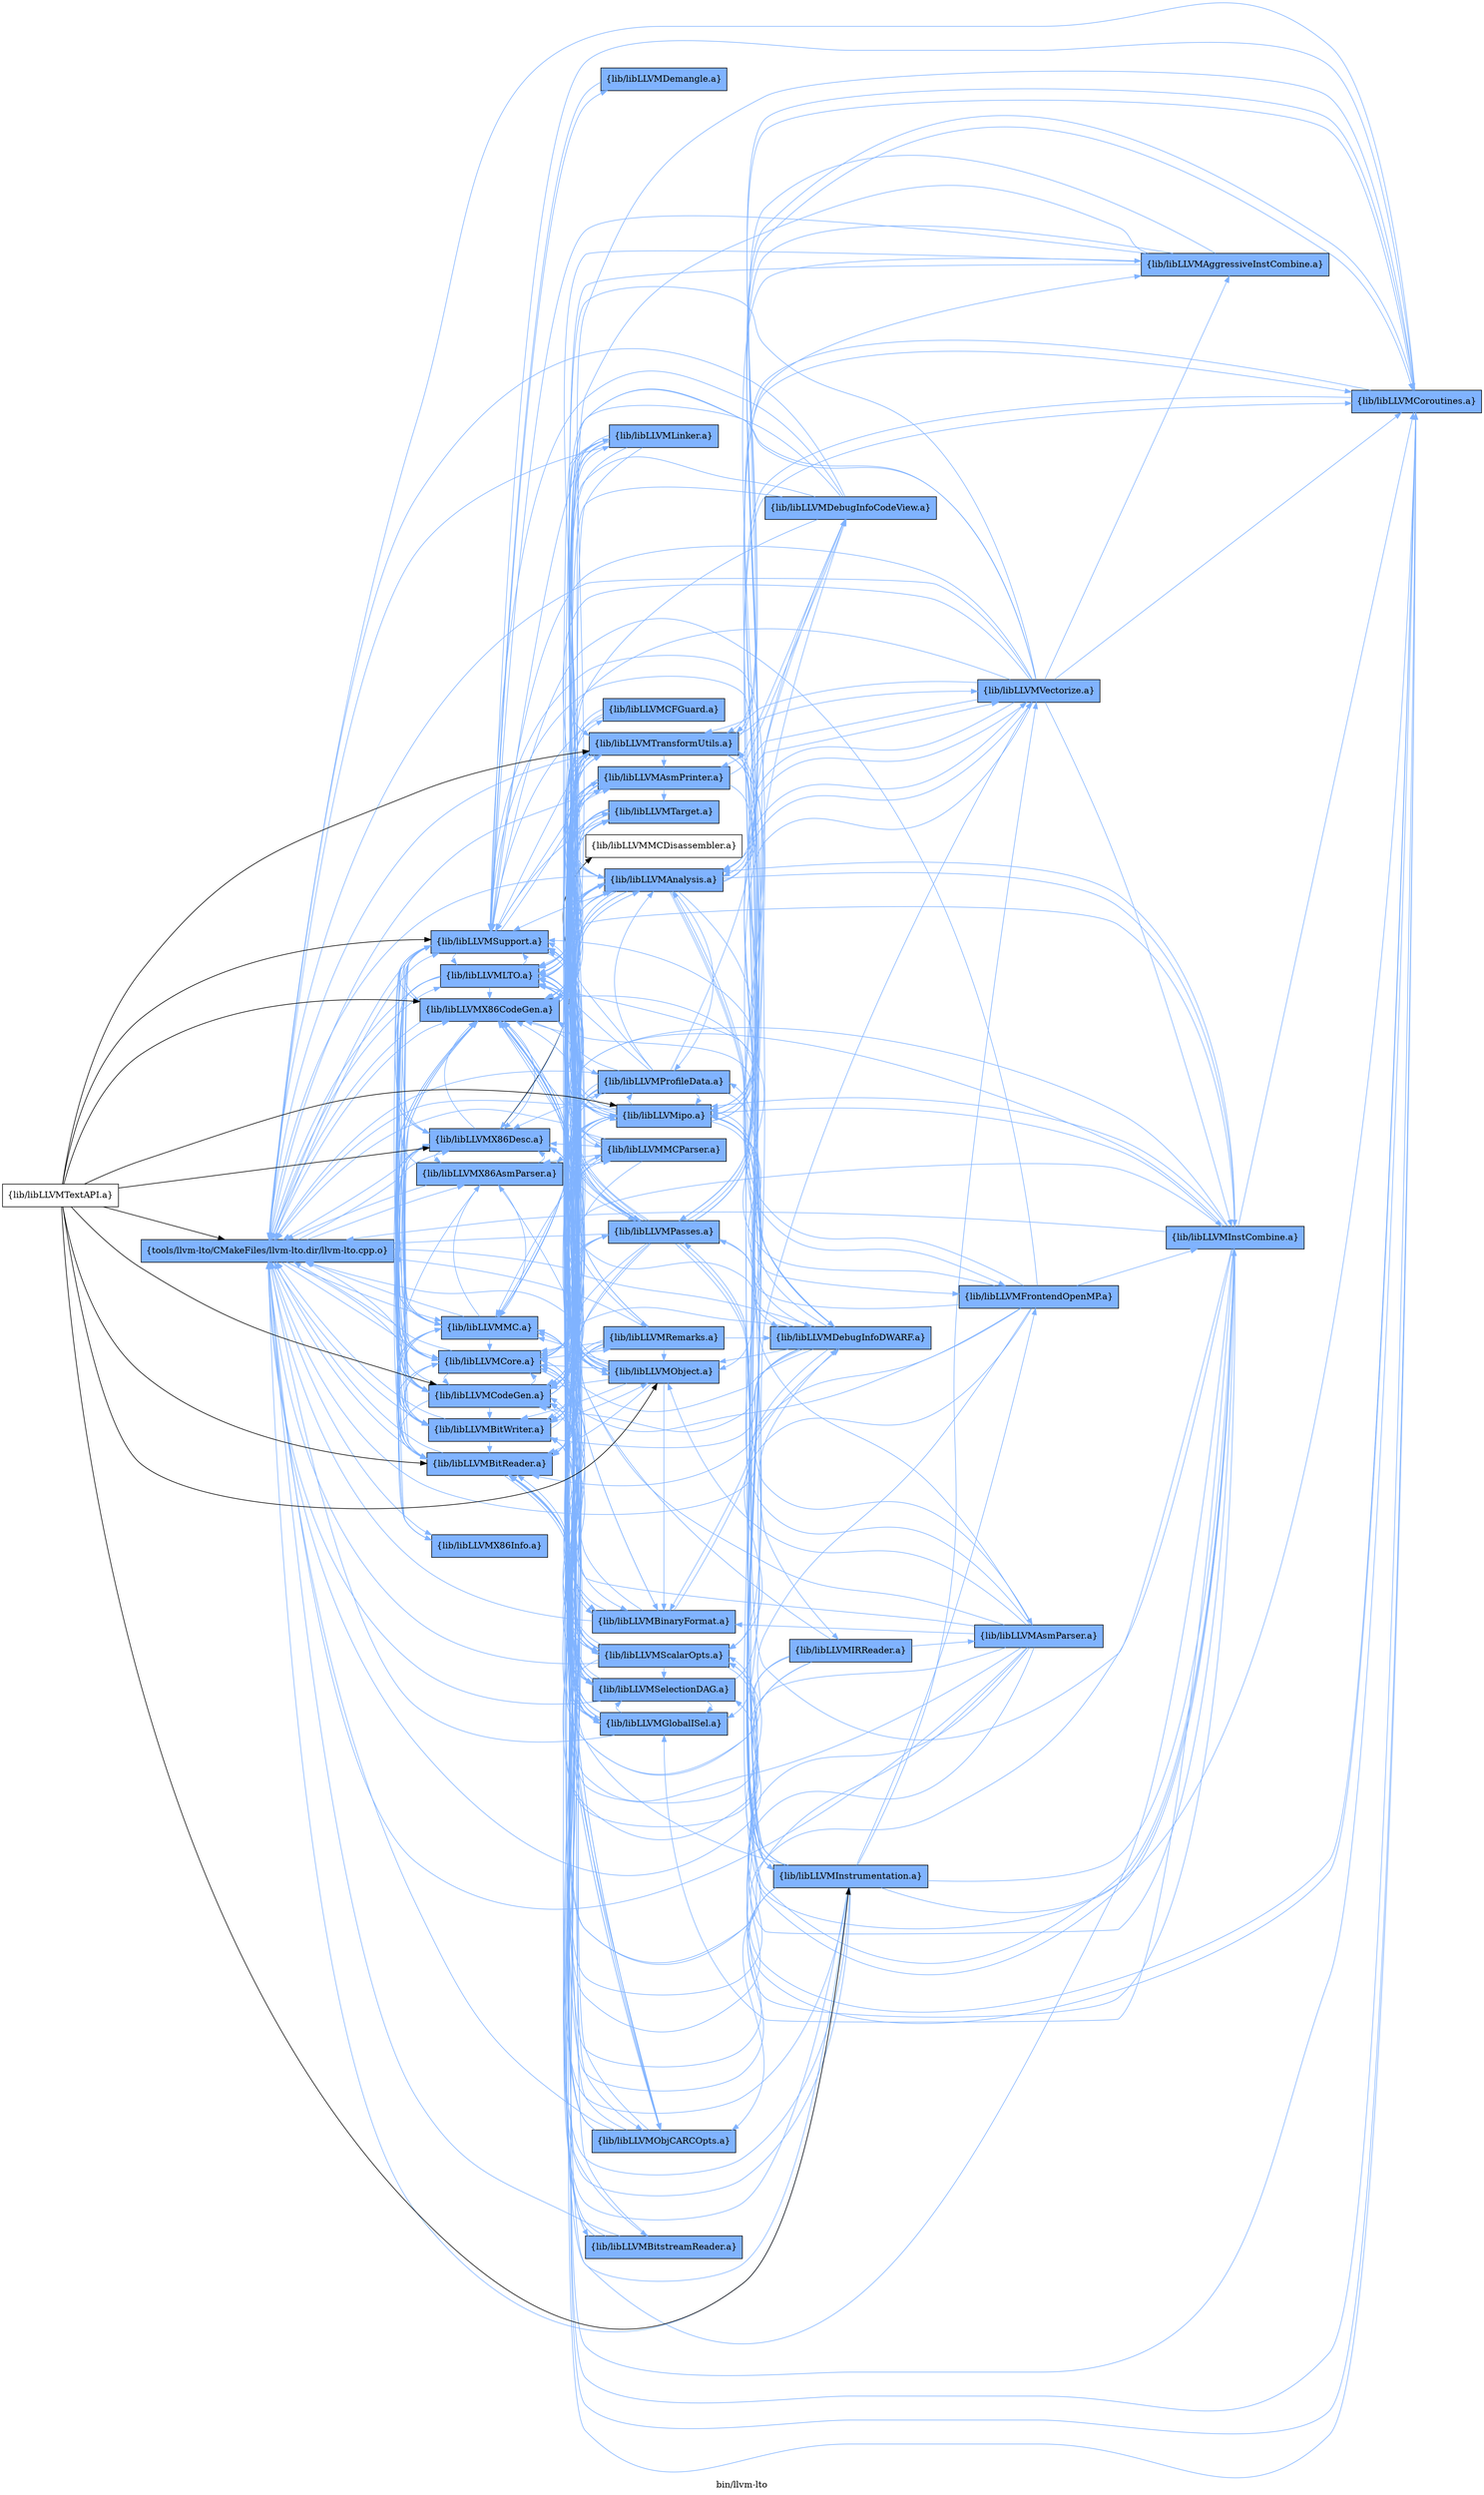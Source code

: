 digraph "bin/llvm-lto" {
	label="bin/llvm-lto";
	rankdir=LR;
	{ rank=same; Node0x562049df2b48;  }
	{ rank=same; Node0x562049e11f48; Node0x562049e12448; Node0x562049e114a8; Node0x562049e119a8; Node0x562049e10dc8; Node0x562049e112c8; Node0x562049e10468; Node0x562049e10968; Node0x562049e0fec8; Node0x562049e18ca8; Node0x562049e18348;  }
	{ rank=same; Node0x562049e172b8; Node0x562049dfcc38; Node0x562049e18848; Node0x562049dfe038; Node0x562049e179e8; Node0x562049dfdb38; Node0x562049dfe538; Node0x562049e0c408; Node0x562049e15eb8; Node0x562049e17a38; Node0x562049e0bbe8; Node0x562049e0d858; Node0x562049e191a8; Node0x562049df5c08; Node0x562049e0dd08; Node0x562049df6d88; Node0x562049e14b08; Node0x562049dff438; Node0x562049dffe38; Node0x562049e0cf98;  }

	Node0x562049df2b48 [shape=record,shape=box,group=1,style=filled,fillcolor="0.600000 0.5 1",label="{tools/llvm-lto/CMakeFiles/llvm-lto.dir/llvm-lto.cpp.o}"];
	Node0x562049df2b48 -> Node0x562049e11f48[color="0.600000 0.5 1"];
	Node0x562049df2b48 -> Node0x562049e12448[color="0.600000 0.5 1"];
	Node0x562049df2b48 -> Node0x562049e114a8[color="0.600000 0.5 1"];
	Node0x562049df2b48 -> Node0x562049e119a8[color="0.600000 0.5 1"];
	Node0x562049df2b48 -> Node0x562049e10dc8[color="0.600000 0.5 1"];
	Node0x562049df2b48 -> Node0x562049e112c8[color="0.600000 0.5 1"];
	Node0x562049df2b48 -> Node0x562049e10468[color="0.600000 0.5 1"];
	Node0x562049df2b48 -> Node0x562049e10968[color="0.600000 0.5 1"];
	Node0x562049df2b48 -> Node0x562049e0fec8[color="0.600000 0.5 1"];
	Node0x562049df2b48 -> Node0x562049e18ca8[color="0.600000 0.5 1"];
	Node0x562049df2b48 -> Node0x562049e18348[color="0.600000 0.5 1"];
	Node0x562049e11f48 [shape=record,shape=box,group=1,style=filled,fillcolor="0.600000 0.5 1",label="{lib/libLLVMX86AsmParser.a}"];
	Node0x562049e11f48 -> Node0x562049df2b48[color="0.600000 0.5 1"];
	Node0x562049e11f48 -> Node0x562049e114a8[color="0.600000 0.5 1"];
	Node0x562049e11f48 -> Node0x562049e119a8[color="0.600000 0.5 1"];
	Node0x562049e11f48 -> Node0x562049e18ca8[color="0.600000 0.5 1"];
	Node0x562049e11f48 -> Node0x562049e18348[color="0.600000 0.5 1"];
	Node0x562049e11f48 -> Node0x562049e172b8[color="0.600000 0.5 1"];
	Node0x562049e12448 [shape=record,shape=box,group=1,style=filled,fillcolor="0.600000 0.5 1",label="{lib/libLLVMX86CodeGen.a}"];
	Node0x562049e12448 -> Node0x562049e114a8[color="0.600000 0.5 1"];
	Node0x562049e12448 -> Node0x562049e119a8[color="0.600000 0.5 1"];
	Node0x562049e12448 -> Node0x562049e10468[color="0.600000 0.5 1"];
	Node0x562049e12448 -> Node0x562049e10968[color="0.600000 0.5 1"];
	Node0x562049e12448 -> Node0x562049e18ca8[color="0.600000 0.5 1"];
	Node0x562049e12448 -> Node0x562049e18348[color="0.600000 0.5 1"];
	Node0x562049e12448 -> Node0x562049dfcc38[color="0.600000 0.5 1"];
	Node0x562049e12448 -> Node0x562049df2b48[color="0.600000 0.5 1"];
	Node0x562049e12448 -> Node0x562049e18848[color="0.600000 0.5 1"];
	Node0x562049e12448 -> Node0x562049dfe038[color="0.600000 0.5 1"];
	Node0x562049e12448 -> Node0x562049e179e8[color="0.600000 0.5 1"];
	Node0x562049e12448 -> Node0x562049dfdb38[color="0.600000 0.5 1"];
	Node0x562049e12448 -> Node0x562049dfe538[color="0.600000 0.5 1"];
	Node0x562049e12448 -> Node0x562049e0c408[color="0.600000 0.5 1"];
	Node0x562049e12448 -> Node0x562049e15eb8[color="0.600000 0.5 1"];
	Node0x562049e114a8 [shape=record,shape=box,group=1,style=filled,fillcolor="0.600000 0.5 1",label="{lib/libLLVMX86Desc.a}"];
	Node0x562049e114a8 -> Node0x562049df2b48[color="0.600000 0.5 1"];
	Node0x562049e114a8 -> Node0x562049e18ca8[color="0.600000 0.5 1"];
	Node0x562049e114a8 -> Node0x562049e18348[color="0.600000 0.5 1"];
	Node0x562049e114a8 -> Node0x562049e12448[color="0.600000 0.5 1"];
	Node0x562049e114a8 -> Node0x562049e119a8[color="0.600000 0.5 1"];
	Node0x562049e114a8 -> Node0x562049e17a38;
	Node0x562049e114a8 -> Node0x562049e11f48[color="0.600000 0.5 1"];
	Node0x562049e114a8 -> Node0x562049e0bbe8[color="0.600000 0.5 1"];
	Node0x562049e119a8 [shape=record,shape=box,group=1,style=filled,fillcolor="0.600000 0.5 1",label="{lib/libLLVMX86Info.a}"];
	Node0x562049e119a8 -> Node0x562049e18348[color="0.600000 0.5 1"];
	Node0x562049e10dc8 [shape=record,shape=box,group=1,style=filled,fillcolor="0.600000 0.5 1",label="{lib/libLLVMBitReader.a}"];
	Node0x562049e10dc8 -> Node0x562049df2b48[color="0.600000 0.5 1"];
	Node0x562049e10dc8 -> Node0x562049e12448[color="0.600000 0.5 1"];
	Node0x562049e10dc8 -> Node0x562049e10968[color="0.600000 0.5 1"];
	Node0x562049e10dc8 -> Node0x562049e18348[color="0.600000 0.5 1"];
	Node0x562049e10dc8 -> Node0x562049e0d858[color="0.600000 0.5 1"];
	Node0x562049e112c8 [shape=record,shape=box,group=1,style=filled,fillcolor="0.600000 0.5 1",label="{lib/libLLVMBitWriter.a}"];
	Node0x562049e112c8 -> Node0x562049df2b48[color="0.600000 0.5 1"];
	Node0x562049e112c8 -> Node0x562049e12448[color="0.600000 0.5 1"];
	Node0x562049e112c8 -> Node0x562049e10dc8[color="0.600000 0.5 1"];
	Node0x562049e112c8 -> Node0x562049e10968[color="0.600000 0.5 1"];
	Node0x562049e112c8 -> Node0x562049e18ca8[color="0.600000 0.5 1"];
	Node0x562049e112c8 -> Node0x562049e191a8[color="0.600000 0.5 1"];
	Node0x562049e112c8 -> Node0x562049e18348[color="0.600000 0.5 1"];
	Node0x562049e112c8 -> Node0x562049e179e8[color="0.600000 0.5 1"];
	Node0x562049e10468 [shape=record,shape=box,group=1,style=filled,fillcolor="0.600000 0.5 1",label="{lib/libLLVMCodeGen.a}"];
	Node0x562049e10468 -> Node0x562049e12448[color="0.600000 0.5 1"];
	Node0x562049e10468 -> Node0x562049e10968[color="0.600000 0.5 1"];
	Node0x562049e10468 -> Node0x562049e18348[color="0.600000 0.5 1"];
	Node0x562049e10468 -> Node0x562049e179e8[color="0.600000 0.5 1"];
	Node0x562049e10468 -> Node0x562049df2b48[color="0.600000 0.5 1"];
	Node0x562049e10468 -> Node0x562049e18ca8[color="0.600000 0.5 1"];
	Node0x562049e10468 -> Node0x562049e15eb8[color="0.600000 0.5 1"];
	Node0x562049e10468 -> Node0x562049e114a8[color="0.600000 0.5 1"];
	Node0x562049e10468 -> Node0x562049e18848[color="0.600000 0.5 1"];
	Node0x562049e10468 -> Node0x562049e112c8[color="0.600000 0.5 1"];
	Node0x562049e10468 -> Node0x562049e0c408[color="0.600000 0.5 1"];
	Node0x562049e10468 -> Node0x562049df5c08[color="0.600000 0.5 1"];
	Node0x562049e10468 -> Node0x562049e10dc8[color="0.600000 0.5 1"];
	Node0x562049e10468 -> Node0x562049dfcc38[color="0.600000 0.5 1"];
	Node0x562049e10968 [shape=record,shape=box,group=1,style=filled,fillcolor="0.600000 0.5 1",label="{lib/libLLVMCore.a}"];
	Node0x562049e10968 -> Node0x562049df2b48[color="0.600000 0.5 1"];
	Node0x562049e10968 -> Node0x562049e12448[color="0.600000 0.5 1"];
	Node0x562049e10968 -> Node0x562049e112c8[color="0.600000 0.5 1"];
	Node0x562049e10968 -> Node0x562049e10468[color="0.600000 0.5 1"];
	Node0x562049e10968 -> Node0x562049e18348[color="0.600000 0.5 1"];
	Node0x562049e10968 -> Node0x562049e0bbe8[color="0.600000 0.5 1"];
	Node0x562049e10968 -> Node0x562049e114a8[color="0.600000 0.5 1"];
	Node0x562049e10968 -> Node0x562049e10dc8[color="0.600000 0.5 1"];
	Node0x562049e10968 -> Node0x562049e0dd08[color="0.600000 0.5 1"];
	Node0x562049e10968 -> Node0x562049dfdb38[color="0.600000 0.5 1"];
	Node0x562049e0fec8 [shape=record,shape=box,group=1,style=filled,fillcolor="0.600000 0.5 1",label="{lib/libLLVMLTO.a}"];
	Node0x562049e0fec8 -> Node0x562049df2b48[color="0.600000 0.5 1"];
	Node0x562049e0fec8 -> Node0x562049e12448[color="0.600000 0.5 1"];
	Node0x562049e0fec8 -> Node0x562049e114a8[color="0.600000 0.5 1"];
	Node0x562049e0fec8 -> Node0x562049e10dc8[color="0.600000 0.5 1"];
	Node0x562049e0fec8 -> Node0x562049e112c8[color="0.600000 0.5 1"];
	Node0x562049e0fec8 -> Node0x562049e191a8[color="0.600000 0.5 1"];
	Node0x562049e0fec8 -> Node0x562049e10468[color="0.600000 0.5 1"];
	Node0x562049e0fec8 -> Node0x562049e10968[color="0.600000 0.5 1"];
	Node0x562049e0fec8 -> Node0x562049e18348[color="0.600000 0.5 1"];
	Node0x562049e0fec8 -> Node0x562049df6d88[color="0.600000 0.5 1"];
	Node0x562049e0fec8 -> Node0x562049e14b08[color="0.600000 0.5 1"];
	Node0x562049e0fec8 -> Node0x562049e179e8[color="0.600000 0.5 1"];
	Node0x562049e0fec8 -> Node0x562049e18ca8[color="0.600000 0.5 1"];
	Node0x562049e0fec8 -> Node0x562049e18848[color="0.600000 0.5 1"];
	Node0x562049e0fec8 -> Node0x562049dff438[color="0.600000 0.5 1"];
	Node0x562049e0fec8 -> Node0x562049e15eb8[color="0.600000 0.5 1"];
	Node0x562049e0fec8 -> Node0x562049e0bbe8[color="0.600000 0.5 1"];
	Node0x562049e0fec8 -> Node0x562049dffe38[color="0.600000 0.5 1"];
	Node0x562049e18ca8 [shape=record,shape=box,group=1,style=filled,fillcolor="0.600000 0.5 1",label="{lib/libLLVMMC.a}"];
	Node0x562049e18ca8 -> Node0x562049e114a8[color="0.600000 0.5 1"];
	Node0x562049e18ca8 -> Node0x562049e18348[color="0.600000 0.5 1"];
	Node0x562049e18ca8 -> Node0x562049df2b48[color="0.600000 0.5 1"];
	Node0x562049e18ca8 -> Node0x562049e10dc8[color="0.600000 0.5 1"];
	Node0x562049e18ca8 -> Node0x562049e112c8[color="0.600000 0.5 1"];
	Node0x562049e18ca8 -> Node0x562049e10468[color="0.600000 0.5 1"];
	Node0x562049e18ca8 -> Node0x562049e10968[color="0.600000 0.5 1"];
	Node0x562049e18ca8 -> Node0x562049e11f48[color="0.600000 0.5 1"];
	Node0x562049e18ca8 -> Node0x562049e12448[color="0.600000 0.5 1"];
	Node0x562049e18ca8 -> Node0x562049e0bbe8[color="0.600000 0.5 1"];
	Node0x562049e18348 [shape=record,shape=box,group=1,style=filled,fillcolor="0.600000 0.5 1",label="{lib/libLLVMSupport.a}"];
	Node0x562049e18348 -> Node0x562049df2b48[color="0.600000 0.5 1"];
	Node0x562049e18348 -> Node0x562049e12448[color="0.600000 0.5 1"];
	Node0x562049e18348 -> Node0x562049e10dc8[color="0.600000 0.5 1"];
	Node0x562049e18348 -> Node0x562049e10468[color="0.600000 0.5 1"];
	Node0x562049e18348 -> Node0x562049e10968[color="0.600000 0.5 1"];
	Node0x562049e18348 -> Node0x562049e0fec8[color="0.600000 0.5 1"];
	Node0x562049e18348 -> Node0x562049e191a8[color="0.600000 0.5 1"];
	Node0x562049e18348 -> Node0x562049e112c8[color="0.600000 0.5 1"];
	Node0x562049e18348 -> Node0x562049e18ca8[color="0.600000 0.5 1"];
	Node0x562049e18348 -> Node0x562049e114a8[color="0.600000 0.5 1"];
	Node0x562049e18348 -> Node0x562049dfcc38[color="0.600000 0.5 1"];
	Node0x562049e18348 -> Node0x562049e0cf98[color="0.600000 0.5 1"];
	Node0x562049e172b8 [shape=record,shape=box,group=1,style=filled,fillcolor="0.600000 0.5 1",label="{lib/libLLVMMCParser.a}"];
	Node0x562049e172b8 -> Node0x562049df2b48[color="0.600000 0.5 1"];
	Node0x562049e172b8 -> Node0x562049e11f48[color="0.600000 0.5 1"];
	Node0x562049e172b8 -> Node0x562049e12448[color="0.600000 0.5 1"];
	Node0x562049e172b8 -> Node0x562049e10dc8[color="0.600000 0.5 1"];
	Node0x562049e172b8 -> Node0x562049e10468[color="0.600000 0.5 1"];
	Node0x562049e172b8 -> Node0x562049e191a8[color="0.600000 0.5 1"];
	Node0x562049e172b8 -> Node0x562049e0fec8[color="0.600000 0.5 1"];
	Node0x562049e172b8 -> Node0x562049e18ca8[color="0.600000 0.5 1"];
	Node0x562049e172b8 -> Node0x562049e18348[color="0.600000 0.5 1"];
	Node0x562049e172b8 -> Node0x562049e10968[color="0.600000 0.5 1"];
	Node0x562049e172b8 -> Node0x562049e114a8[color="0.600000 0.5 1"];
	Node0x562049dfcc38 [shape=record,shape=box,group=1,style=filled,fillcolor="0.600000 0.5 1",label="{lib/libLLVMAsmPrinter.a}"];
	Node0x562049dfcc38 -> Node0x562049df2b48[color="0.600000 0.5 1"];
	Node0x562049dfcc38 -> Node0x562049e12448[color="0.600000 0.5 1"];
	Node0x562049dfcc38 -> Node0x562049e114a8[color="0.600000 0.5 1"];
	Node0x562049dfcc38 -> Node0x562049e10dc8[color="0.600000 0.5 1"];
	Node0x562049dfcc38 -> Node0x562049e10468[color="0.600000 0.5 1"];
	Node0x562049dfcc38 -> Node0x562049e10968[color="0.600000 0.5 1"];
	Node0x562049dfcc38 -> Node0x562049e0fec8[color="0.600000 0.5 1"];
	Node0x562049dfcc38 -> Node0x562049e18ca8[color="0.600000 0.5 1"];
	Node0x562049dfcc38 -> Node0x562049e18348[color="0.600000 0.5 1"];
	Node0x562049dfcc38 -> Node0x562049e18848[color="0.600000 0.5 1"];
	Node0x562049dfcc38 -> Node0x562049e179e8[color="0.600000 0.5 1"];
	Node0x562049dfcc38 -> Node0x562049e0bbe8[color="0.600000 0.5 1"];
	Node0x562049dfcc38 -> Node0x562049e0dd08[color="0.600000 0.5 1"];
	Node0x562049dfcc38 -> Node0x562049e11f48[color="0.600000 0.5 1"];
	Node0x562049dfcc38 -> Node0x562049e191a8[color="0.600000 0.5 1"];
	Node0x562049dfcc38 -> Node0x562049e172b8[color="0.600000 0.5 1"];
	Node0x562049dfcc38 -> Node0x562049dfd188[color="0.600000 0.5 1"];
	Node0x562049dfcc38 -> Node0x562049e112c8[color="0.600000 0.5 1"];
	Node0x562049dfcc38 -> Node0x562049e190b8[color="0.600000 0.5 1"];
	Node0x562049e18848 [shape=record,shape=box,group=1,style=filled,fillcolor="0.600000 0.5 1",label="{lib/libLLVMTarget.a}"];
	Node0x562049e18848 -> Node0x562049e12448[color="0.600000 0.5 1"];
	Node0x562049e18848 -> Node0x562049e10468[color="0.600000 0.5 1"];
	Node0x562049e18848 -> Node0x562049e10968[color="0.600000 0.5 1"];
	Node0x562049e18848 -> Node0x562049e18ca8[color="0.600000 0.5 1"];
	Node0x562049e18848 -> Node0x562049e18348[color="0.600000 0.5 1"];
	Node0x562049e18848 -> Node0x562049e0fec8[color="0.600000 0.5 1"];
	Node0x562049e18848 -> Node0x562049e179e8[color="0.600000 0.5 1"];
	Node0x562049dfe038 [shape=record,shape=box,group=1,style=filled,fillcolor="0.600000 0.5 1",label="{lib/libLLVMSelectionDAG.a}"];
	Node0x562049dfe038 -> Node0x562049df2b48[color="0.600000 0.5 1"];
	Node0x562049dfe038 -> Node0x562049e12448[color="0.600000 0.5 1"];
	Node0x562049dfe038 -> Node0x562049e10468[color="0.600000 0.5 1"];
	Node0x562049dfe038 -> Node0x562049e10968[color="0.600000 0.5 1"];
	Node0x562049dfe038 -> Node0x562049e18348[color="0.600000 0.5 1"];
	Node0x562049dfe038 -> Node0x562049e179e8[color="0.600000 0.5 1"];
	Node0x562049dfe038 -> Node0x562049e18ca8[color="0.600000 0.5 1"];
	Node0x562049dfe038 -> Node0x562049e10dc8[color="0.600000 0.5 1"];
	Node0x562049dfe038 -> Node0x562049e112c8[color="0.600000 0.5 1"];
	Node0x562049dfe038 -> Node0x562049e18848[color="0.600000 0.5 1"];
	Node0x562049dfe038 -> Node0x562049dfd188[color="0.600000 0.5 1"];
	Node0x562049dfe038 -> Node0x562049dfdb38[color="0.600000 0.5 1"];
	Node0x562049dfe038 -> Node0x562049e15eb8[color="0.600000 0.5 1"];
	Node0x562049e179e8 [shape=record,shape=box,group=1,style=filled,fillcolor="0.600000 0.5 1",label="{lib/libLLVMAnalysis.a}"];
	Node0x562049e179e8 -> Node0x562049df2b48[color="0.600000 0.5 1"];
	Node0x562049e179e8 -> Node0x562049e12448[color="0.600000 0.5 1"];
	Node0x562049e179e8 -> Node0x562049e10968[color="0.600000 0.5 1"];
	Node0x562049e179e8 -> Node0x562049df5c08[color="0.600000 0.5 1"];
	Node0x562049e179e8 -> Node0x562049e18348[color="0.600000 0.5 1"];
	Node0x562049e179e8 -> Node0x562049dff438[color="0.600000 0.5 1"];
	Node0x562049e179e8 -> Node0x562049e10dc8[color="0.600000 0.5 1"];
	Node0x562049e179e8 -> Node0x562049e10468[color="0.600000 0.5 1"];
	Node0x562049e179e8 -> Node0x562049df6d88[color="0.600000 0.5 1"];
	Node0x562049e179e8 -> Node0x562049e112c8[color="0.600000 0.5 1"];
	Node0x562049e179e8 -> Node0x562049dfdb38[color="0.600000 0.5 1"];
	Node0x562049e179e8 -> Node0x562049e15a08[color="0.600000 0.5 1"];
	Node0x562049e179e8 -> Node0x562049e0fec8[color="0.600000 0.5 1"];
	Node0x562049e179e8 -> Node0x562049dfd188[color="0.600000 0.5 1"];
	Node0x562049e179e8 -> Node0x562049e00338[color="0.600000 0.5 1"];
	Node0x562049e179e8 -> Node0x562049dfe038[color="0.600000 0.5 1"];
	Node0x562049e179e8 -> Node0x562049e14658[color="0.600000 0.5 1"];
	Node0x562049e179e8 -> Node0x562049e168b8[color="0.600000 0.5 1"];
	Node0x562049e179e8 -> Node0x562049e0c408[color="0.600000 0.5 1"];
	Node0x562049e179e8 -> Node0x562049e15eb8[color="0.600000 0.5 1"];
	Node0x562049e179e8 -> Node0x562049e0bbe8[color="0.600000 0.5 1"];
	Node0x562049e179e8 -> Node0x562049e191a8[color="0.600000 0.5 1"];
	Node0x562049e179e8 -> Node0x562049df60b8[color="0.600000 0.5 1"];
	Node0x562049e179e8 -> Node0x562049dffe38[color="0.600000 0.5 1"];
	Node0x562049dfdb38 [shape=record,shape=box,group=1,style=filled,fillcolor="0.600000 0.5 1",label="{lib/libLLVMGlobalISel.a}"];
	Node0x562049dfdb38 -> Node0x562049e12448[color="0.600000 0.5 1"];
	Node0x562049dfdb38 -> Node0x562049e10468[color="0.600000 0.5 1"];
	Node0x562049dfdb38 -> Node0x562049e10968[color="0.600000 0.5 1"];
	Node0x562049dfdb38 -> Node0x562049e18348[color="0.600000 0.5 1"];
	Node0x562049dfdb38 -> Node0x562049df2b48[color="0.600000 0.5 1"];
	Node0x562049dfdb38 -> Node0x562049e18ca8[color="0.600000 0.5 1"];
	Node0x562049dfdb38 -> Node0x562049e18848[color="0.600000 0.5 1"];
	Node0x562049dfdb38 -> Node0x562049dfe038[color="0.600000 0.5 1"];
	Node0x562049dfdb38 -> Node0x562049e179e8[color="0.600000 0.5 1"];
	Node0x562049dfdb38 -> Node0x562049e15eb8[color="0.600000 0.5 1"];
	Node0x562049dfe538 [shape=record,shape=box,group=1,style=filled,fillcolor="0.600000 0.5 1",label="{lib/libLLVMCFGuard.a}"];
	Node0x562049dfe538 -> Node0x562049e12448[color="0.600000 0.5 1"];
	Node0x562049dfe538 -> Node0x562049e10968[color="0.600000 0.5 1"];
	Node0x562049dfe538 -> Node0x562049e18348[color="0.600000 0.5 1"];
	Node0x562049e0c408 [shape=record,shape=box,group=1,style=filled,fillcolor="0.600000 0.5 1",label="{lib/libLLVMProfileData.a}"];
	Node0x562049e0c408 -> Node0x562049df2b48[color="0.600000 0.5 1"];
	Node0x562049e0c408 -> Node0x562049e10dc8[color="0.600000 0.5 1"];
	Node0x562049e0c408 -> Node0x562049e10468[color="0.600000 0.5 1"];
	Node0x562049e0c408 -> Node0x562049e10968[color="0.600000 0.5 1"];
	Node0x562049e0c408 -> Node0x562049e18348[color="0.600000 0.5 1"];
	Node0x562049e0c408 -> Node0x562049df6d88[color="0.600000 0.5 1"];
	Node0x562049e0c408 -> Node0x562049e15a08[color="0.600000 0.5 1"];
	Node0x562049e0c408 -> Node0x562049e114a8[color="0.600000 0.5 1"];
	Node0x562049e0c408 -> Node0x562049e112c8[color="0.600000 0.5 1"];
	Node0x562049e0c408 -> Node0x562049e179e8[color="0.600000 0.5 1"];
	Node0x562049e0c408 -> Node0x562049e12448[color="0.600000 0.5 1"];
	Node0x562049e0c408 -> Node0x562049e0fec8[color="0.600000 0.5 1"];
	Node0x562049e0c408 -> Node0x562049e18ca8[color="0.600000 0.5 1"];
	Node0x562049e0c408 -> Node0x562049e190b8[color="0.600000 0.5 1"];
	Node0x562049e15eb8 [shape=record,shape=box,group=1,style=filled,fillcolor="0.600000 0.5 1",label="{lib/libLLVMTransformUtils.a}"];
	Node0x562049e15eb8 -> Node0x562049df2b48[color="0.600000 0.5 1"];
	Node0x562049e15eb8 -> Node0x562049e12448[color="0.600000 0.5 1"];
	Node0x562049e15eb8 -> Node0x562049e10968[color="0.600000 0.5 1"];
	Node0x562049e15eb8 -> Node0x562049e18348[color="0.600000 0.5 1"];
	Node0x562049e15eb8 -> Node0x562049e191a8[color="0.600000 0.5 1"];
	Node0x562049e15eb8 -> Node0x562049e112c8[color="0.600000 0.5 1"];
	Node0x562049e15eb8 -> Node0x562049e10468[color="0.600000 0.5 1"];
	Node0x562049e15eb8 -> Node0x562049dfd188[color="0.600000 0.5 1"];
	Node0x562049e15eb8 -> Node0x562049dfe038[color="0.600000 0.5 1"];
	Node0x562049e15eb8 -> Node0x562049df6d88[color="0.600000 0.5 1"];
	Node0x562049e15eb8 -> Node0x562049e179e8[color="0.600000 0.5 1"];
	Node0x562049e15eb8 -> Node0x562049dfdb38[color="0.600000 0.5 1"];
	Node0x562049e15eb8 -> Node0x562049df5c08[color="0.600000 0.5 1"];
	Node0x562049e15eb8 -> Node0x562049dff438[color="0.600000 0.5 1"];
	Node0x562049e15eb8 -> Node0x562049e0fec8[color="0.600000 0.5 1"];
	Node0x562049e15eb8 -> Node0x562049e10dc8[color="0.600000 0.5 1"];
	Node0x562049e15eb8 -> Node0x562049e00338[color="0.600000 0.5 1"];
	Node0x562049e15eb8 -> Node0x562049dfcc38[color="0.600000 0.5 1"];
	Node0x562049e15eb8 -> Node0x562049dffe38[color="0.600000 0.5 1"];
	Node0x562049e15eb8 -> Node0x562049e14658[color="0.600000 0.5 1"];
	Node0x562049e15eb8 -> Node0x562049e168b8[color="0.600000 0.5 1"];
	Node0x562049e15eb8 -> Node0x562049e15a08[color="0.600000 0.5 1"];
	Node0x562049e15eb8 -> Node0x562049e164a8[color="0.600000 0.5 1"];
	Node0x562049e17a38 [shape=record,shape=box,group=0,label="{lib/libLLVMMCDisassembler.a}"];
	Node0x562049e0bbe8 [shape=record,shape=box,group=1,style=filled,fillcolor="0.600000 0.5 1",label="{lib/libLLVMBinaryFormat.a}"];
	Node0x562049e0bbe8 -> Node0x562049e10968[color="0.600000 0.5 1"];
	Node0x562049e0bbe8 -> Node0x562049e18348[color="0.600000 0.5 1"];
	Node0x562049e0bbe8 -> Node0x562049dfd188[color="0.600000 0.5 1"];
	Node0x562049e0bbe8 -> Node0x562049df2b48[color="0.600000 0.5 1"];
	Node0x562049e0d858 [shape=record,shape=box,group=1,style=filled,fillcolor="0.600000 0.5 1",label="{lib/libLLVMBitstreamReader.a}"];
	Node0x562049e0d858 -> Node0x562049df2b48[color="0.600000 0.5 1"];
	Node0x562049e0d858 -> Node0x562049e10dc8[color="0.600000 0.5 1"];
	Node0x562049e0d858 -> Node0x562049e112c8[color="0.600000 0.5 1"];
	Node0x562049e0d858 -> Node0x562049e18348[color="0.600000 0.5 1"];
	Node0x562049e191a8 [shape=record,shape=box,group=1,style=filled,fillcolor="0.600000 0.5 1",label="{lib/libLLVMObject.a}"];
	Node0x562049e191a8 -> Node0x562049df2b48[color="0.600000 0.5 1"];
	Node0x562049e191a8 -> Node0x562049e18348[color="0.600000 0.5 1"];
	Node0x562049e191a8 -> Node0x562049e10dc8[color="0.600000 0.5 1"];
	Node0x562049e191a8 -> Node0x562049e10968[color="0.600000 0.5 1"];
	Node0x562049e191a8 -> Node0x562049e0fec8[color="0.600000 0.5 1"];
	Node0x562049e191a8 -> Node0x562049e0bbe8[color="0.600000 0.5 1"];
	Node0x562049e191a8 -> Node0x562049e12448[color="0.600000 0.5 1"];
	Node0x562049e191a8 -> Node0x562049e112c8[color="0.600000 0.5 1"];
	Node0x562049e191a8 -> Node0x562049e18ca8[color="0.600000 0.5 1"];
	Node0x562049e191a8 -> Node0x562049e114a8[color="0.600000 0.5 1"];
	Node0x562049e191a8 -> Node0x562049e11f48[color="0.600000 0.5 1"];
	Node0x562049e191a8 -> Node0x562049e10468[color="0.600000 0.5 1"];
	Node0x562049e191a8 -> Node0x562049e172b8[color="0.600000 0.5 1"];
	Node0x562049df5c08 [shape=record,shape=box,group=1,style=filled,fillcolor="0.600000 0.5 1",label="{lib/libLLVMScalarOpts.a}"];
	Node0x562049df5c08 -> Node0x562049df2b48[color="0.600000 0.5 1"];
	Node0x562049df5c08 -> Node0x562049e12448[color="0.600000 0.5 1"];
	Node0x562049df5c08 -> Node0x562049e10468[color="0.600000 0.5 1"];
	Node0x562049df5c08 -> Node0x562049e10968[color="0.600000 0.5 1"];
	Node0x562049df5c08 -> Node0x562049e18348[color="0.600000 0.5 1"];
	Node0x562049df5c08 -> Node0x562049df6d88[color="0.600000 0.5 1"];
	Node0x562049df5c08 -> Node0x562049e179e8[color="0.600000 0.5 1"];
	Node0x562049df5c08 -> Node0x562049dff438[color="0.600000 0.5 1"];
	Node0x562049df5c08 -> Node0x562049e15eb8[color="0.600000 0.5 1"];
	Node0x562049df5c08 -> Node0x562049e112c8[color="0.600000 0.5 1"];
	Node0x562049df5c08 -> Node0x562049e00338[color="0.600000 0.5 1"];
	Node0x562049df5c08 -> Node0x562049dfe038[color="0.600000 0.5 1"];
	Node0x562049df5c08 -> Node0x562049e10dc8[color="0.600000 0.5 1"];
	Node0x562049df5c08 -> Node0x562049dffe38[color="0.600000 0.5 1"];
	Node0x562049e0dd08 [shape=record,shape=box,group=1,style=filled,fillcolor="0.600000 0.5 1",label="{lib/libLLVMRemarks.a}"];
	Node0x562049e0dd08 -> Node0x562049e0fec8[color="0.600000 0.5 1"];
	Node0x562049e0dd08 -> Node0x562049e18348[color="0.600000 0.5 1"];
	Node0x562049e0dd08 -> Node0x562049e10dc8[color="0.600000 0.5 1"];
	Node0x562049e0dd08 -> Node0x562049e112c8[color="0.600000 0.5 1"];
	Node0x562049e0dd08 -> Node0x562049e10468[color="0.600000 0.5 1"];
	Node0x562049e0dd08 -> Node0x562049e10968[color="0.600000 0.5 1"];
	Node0x562049e0dd08 -> Node0x562049df2b48[color="0.600000 0.5 1"];
	Node0x562049e0dd08 -> Node0x562049e191a8[color="0.600000 0.5 1"];
	Node0x562049e0dd08 -> Node0x562049dfd188[color="0.600000 0.5 1"];
	Node0x562049e0dd08 -> Node0x562049e0d858[color="0.600000 0.5 1"];
	Node0x562049df6d88 [shape=record,shape=box,group=1,style=filled,fillcolor="0.600000 0.5 1",label="{lib/libLLVMipo.a}"];
	Node0x562049df6d88 -> Node0x562049e12448[color="0.600000 0.5 1"];
	Node0x562049df6d88 -> Node0x562049e10468[color="0.600000 0.5 1"];
	Node0x562049df6d88 -> Node0x562049e10968[color="0.600000 0.5 1"];
	Node0x562049df6d88 -> Node0x562049e18348[color="0.600000 0.5 1"];
	Node0x562049df6d88 -> Node0x562049e15eb8[color="0.600000 0.5 1"];
	Node0x562049df6d88 -> Node0x562049e179e8[color="0.600000 0.5 1"];
	Node0x562049df6d88 -> Node0x562049e112c8[color="0.600000 0.5 1"];
	Node0x562049df6d88 -> Node0x562049dfd188[color="0.600000 0.5 1"];
	Node0x562049df6d88 -> Node0x562049df2b48[color="0.600000 0.5 1"];
	Node0x562049df6d88 -> Node0x562049e10dc8[color="0.600000 0.5 1"];
	Node0x562049df6d88 -> Node0x562049dfe038[color="0.600000 0.5 1"];
	Node0x562049df6d88 -> Node0x562049dff438[color="0.600000 0.5 1"];
	Node0x562049df6d88 -> Node0x562049e00338[color="0.600000 0.5 1"];
	Node0x562049df6d88 -> Node0x562049dfcc38[color="0.600000 0.5 1"];
	Node0x562049df6d88 -> Node0x562049e0fec8[color="0.600000 0.5 1"];
	Node0x562049df6d88 -> Node0x562049e0f9c8[color="0.600000 0.5 1"];
	Node0x562049df6d88 -> Node0x562049e14b08[color="0.600000 0.5 1"];
	Node0x562049df6d88 -> Node0x562049e164a8[color="0.600000 0.5 1"];
	Node0x562049df6d88 -> Node0x562049dfdb38[color="0.600000 0.5 1"];
	Node0x562049df6d88 -> Node0x562049df5c08[color="0.600000 0.5 1"];
	Node0x562049df6d88 -> Node0x562049e154b8[color="0.600000 0.5 1"];
	Node0x562049df6d88 -> Node0x562049e14658[color="0.600000 0.5 1"];
	Node0x562049df6d88 -> Node0x562049e168b8[color="0.600000 0.5 1"];
	Node0x562049df6d88 -> Node0x562049e15a08[color="0.600000 0.5 1"];
	Node0x562049df6d88 -> Node0x562049e191a8[color="0.600000 0.5 1"];
	Node0x562049df6d88 -> Node0x562049e0c408[color="0.600000 0.5 1"];
	Node0x562049e14b08 [shape=record,shape=box,group=1,style=filled,fillcolor="0.600000 0.5 1",label="{lib/libLLVMLinker.a}"];
	Node0x562049e14b08 -> Node0x562049df2b48[color="0.600000 0.5 1"];
	Node0x562049e14b08 -> Node0x562049e12448[color="0.600000 0.5 1"];
	Node0x562049e14b08 -> Node0x562049e191a8[color="0.600000 0.5 1"];
	Node0x562049e14b08 -> Node0x562049e10468[color="0.600000 0.5 1"];
	Node0x562049e14b08 -> Node0x562049e10968[color="0.600000 0.5 1"];
	Node0x562049e14b08 -> Node0x562049e0fec8[color="0.600000 0.5 1"];
	Node0x562049e14b08 -> Node0x562049e18348[color="0.600000 0.5 1"];
	Node0x562049e14b08 -> Node0x562049df6d88[color="0.600000 0.5 1"];
	Node0x562049e14b08 -> Node0x562049e15eb8[color="0.600000 0.5 1"];
	Node0x562049dff438 [shape=record,shape=box,group=1,style=filled,fillcolor="0.600000 0.5 1",label="{lib/libLLVMPasses.a}"];
	Node0x562049dff438 -> Node0x562049df2b48[color="0.600000 0.5 1"];
	Node0x562049dff438 -> Node0x562049e12448[color="0.600000 0.5 1"];
	Node0x562049dff438 -> Node0x562049e10468[color="0.600000 0.5 1"];
	Node0x562049dff438 -> Node0x562049e10968[color="0.600000 0.5 1"];
	Node0x562049dff438 -> Node0x562049e0fec8[color="0.600000 0.5 1"];
	Node0x562049dff438 -> Node0x562049df5c08[color="0.600000 0.5 1"];
	Node0x562049dff438 -> Node0x562049e18348[color="0.600000 0.5 1"];
	Node0x562049dff438 -> Node0x562049e18848[color="0.600000 0.5 1"];
	Node0x562049dff438 -> Node0x562049dfd188[color="0.600000 0.5 1"];
	Node0x562049dff438 -> Node0x562049dffe38[color="0.600000 0.5 1"];
	Node0x562049dff438 -> Node0x562049e00338[color="0.600000 0.5 1"];
	Node0x562049dff438 -> Node0x562049df6d88[color="0.600000 0.5 1"];
	Node0x562049dff438 -> Node0x562049e154b8[color="0.600000 0.5 1"];
	Node0x562049dff438 -> Node0x562049e14658[color="0.600000 0.5 1"];
	Node0x562049dff438 -> Node0x562049e168b8[color="0.600000 0.5 1"];
	Node0x562049dff438 -> Node0x562049e15a08[color="0.600000 0.5 1"];
	Node0x562049dff438 -> Node0x562049e15eb8[color="0.600000 0.5 1"];
	Node0x562049dff438 -> Node0x562049e179e8[color="0.600000 0.5 1"];
	Node0x562049dff438 -> Node0x562049e10dc8[color="0.600000 0.5 1"];
	Node0x562049dffe38 [shape=record,shape=box,group=1,style=filled,fillcolor="0.600000 0.5 1",label="{lib/libLLVMObjCARCOpts.a}"];
	Node0x562049dffe38 -> Node0x562049df2b48[color="0.600000 0.5 1"];
	Node0x562049dffe38 -> Node0x562049e12448[color="0.600000 0.5 1"];
	Node0x562049dffe38 -> Node0x562049e10468[color="0.600000 0.5 1"];
	Node0x562049dffe38 -> Node0x562049e10968[color="0.600000 0.5 1"];
	Node0x562049dffe38 -> Node0x562049e18348[color="0.600000 0.5 1"];
	Node0x562049dffe38 -> Node0x562049e15eb8[color="0.600000 0.5 1"];
	Node0x562049dffe38 -> Node0x562049e179e8[color="0.600000 0.5 1"];
	Node0x562049dffe38 -> Node0x562049e10dc8[color="0.600000 0.5 1"];
	Node0x562049dfd188 [shape=record,shape=box,group=1,style=filled,fillcolor="0.600000 0.5 1",label="{lib/libLLVMDebugInfoDWARF.a}"];
	Node0x562049dfd188 -> Node0x562049e114a8[color="0.600000 0.5 1"];
	Node0x562049dfd188 -> Node0x562049e10468[color="0.600000 0.5 1"];
	Node0x562049dfd188 -> Node0x562049e18ca8[color="0.600000 0.5 1"];
	Node0x562049dfd188 -> Node0x562049e18348[color="0.600000 0.5 1"];
	Node0x562049dfd188 -> Node0x562049e0bbe8[color="0.600000 0.5 1"];
	Node0x562049dfd188 -> Node0x562049df2b48[color="0.600000 0.5 1"];
	Node0x562049dfd188 -> Node0x562049e10dc8[color="0.600000 0.5 1"];
	Node0x562049dfd188 -> Node0x562049e0fec8[color="0.600000 0.5 1"];
	Node0x562049dfd188 -> Node0x562049e112c8[color="0.600000 0.5 1"];
	Node0x562049dfd188 -> Node0x562049e191a8[color="0.600000 0.5 1"];
	Node0x562049dfd188 -> Node0x562049e10968[color="0.600000 0.5 1"];
	Node0x562049dfd188 -> Node0x562049e12448[color="0.600000 0.5 1"];
	Node0x562049e190b8 [shape=record,shape=box,group=1,style=filled,fillcolor="0.600000 0.5 1",label="{lib/libLLVMDebugInfoCodeView.a}"];
	Node0x562049e190b8 -> Node0x562049df2b48[color="0.600000 0.5 1"];
	Node0x562049e190b8 -> Node0x562049e10dc8[color="0.600000 0.5 1"];
	Node0x562049e190b8 -> Node0x562049e18348[color="0.600000 0.5 1"];
	Node0x562049e190b8 -> Node0x562049e191a8[color="0.600000 0.5 1"];
	Node0x562049e190b8 -> Node0x562049dfcc38[color="0.600000 0.5 1"];
	Node0x562049e190b8 -> Node0x562049df6d88[color="0.600000 0.5 1"];
	Node0x562049e190b8 -> Node0x562049e12448[color="0.600000 0.5 1"];
	Node0x562049e190b8 -> Node0x562049e0fec8[color="0.600000 0.5 1"];
	Node0x562049e190b8 -> Node0x562049e10968[color="0.600000 0.5 1"];
	Node0x562049e00338 [shape=record,shape=box,group=1,style=filled,fillcolor="0.600000 0.5 1",label="{lib/libLLVMCoroutines.a}"];
	Node0x562049e00338 -> Node0x562049e12448[color="0.600000 0.5 1"];
	Node0x562049e00338 -> Node0x562049e10968[color="0.600000 0.5 1"];
	Node0x562049e00338 -> Node0x562049e18348[color="0.600000 0.5 1"];
	Node0x562049e00338 -> Node0x562049df5c08[color="0.600000 0.5 1"];
	Node0x562049e00338 -> Node0x562049e10468[color="0.600000 0.5 1"];
	Node0x562049e00338 -> Node0x562049df6d88[color="0.600000 0.5 1"];
	Node0x562049e00338 -> Node0x562049e15eb8[color="0.600000 0.5 1"];
	Node0x562049e00338 -> Node0x562049e179e8[color="0.600000 0.5 1"];
	Node0x562049e00338 -> Node0x562049df2b48[color="0.600000 0.5 1"];
	Node0x562049e00338 -> Node0x562049e10dc8[color="0.600000 0.5 1"];
	Node0x562049e00338 -> Node0x562049e112c8[color="0.600000 0.5 1"];
	Node0x562049e00338 -> Node0x562049dff438[color="0.600000 0.5 1"];
	Node0x562049e154b8 [shape=record,shape=box,group=1,style=filled,fillcolor="0.600000 0.5 1",label="{lib/libLLVMAggressiveInstCombine.a}"];
	Node0x562049e154b8 -> Node0x562049e12448[color="0.600000 0.5 1"];
	Node0x562049e154b8 -> Node0x562049e10468[color="0.600000 0.5 1"];
	Node0x562049e154b8 -> Node0x562049e10968[color="0.600000 0.5 1"];
	Node0x562049e154b8 -> Node0x562049e18348[color="0.600000 0.5 1"];
	Node0x562049e154b8 -> Node0x562049e15eb8[color="0.600000 0.5 1"];
	Node0x562049e154b8 -> Node0x562049e179e8[color="0.600000 0.5 1"];
	Node0x562049e14658 [shape=record,shape=box,group=1,style=filled,fillcolor="0.600000 0.5 1",label="{lib/libLLVMInstCombine.a}"];
	Node0x562049e14658 -> Node0x562049df2b48[color="0.600000 0.5 1"];
	Node0x562049e14658 -> Node0x562049e12448[color="0.600000 0.5 1"];
	Node0x562049e14658 -> Node0x562049e10dc8[color="0.600000 0.5 1"];
	Node0x562049e14658 -> Node0x562049e112c8[color="0.600000 0.5 1"];
	Node0x562049e14658 -> Node0x562049e10468[color="0.600000 0.5 1"];
	Node0x562049e14658 -> Node0x562049e10968[color="0.600000 0.5 1"];
	Node0x562049e14658 -> Node0x562049e18348[color="0.600000 0.5 1"];
	Node0x562049e14658 -> Node0x562049dfe038[color="0.600000 0.5 1"];
	Node0x562049e14658 -> Node0x562049e00338[color="0.600000 0.5 1"];
	Node0x562049e14658 -> Node0x562049df5c08[color="0.600000 0.5 1"];
	Node0x562049e14658 -> Node0x562049e15eb8[color="0.600000 0.5 1"];
	Node0x562049e14658 -> Node0x562049e179e8[color="0.600000 0.5 1"];
	Node0x562049e14658 -> Node0x562049dfdb38[color="0.600000 0.5 1"];
	Node0x562049e14658 -> Node0x562049df6d88[color="0.600000 0.5 1"];
	Node0x562049e14658 -> Node0x562049e18ca8[color="0.600000 0.5 1"];
	Node0x562049e168b8 [shape=record,shape=box,group=1,style=filled,fillcolor="0.600000 0.5 1",label="{lib/libLLVMVectorize.a}"];
	Node0x562049e168b8 -> Node0x562049e12448[color="0.600000 0.5 1"];
	Node0x562049e168b8 -> Node0x562049e10468[color="0.600000 0.5 1"];
	Node0x562049e168b8 -> Node0x562049e10968[color="0.600000 0.5 1"];
	Node0x562049e168b8 -> Node0x562049e18348[color="0.600000 0.5 1"];
	Node0x562049e168b8 -> Node0x562049dfdb38[color="0.600000 0.5 1"];
	Node0x562049e168b8 -> Node0x562049dff438[color="0.600000 0.5 1"];
	Node0x562049e168b8 -> Node0x562049e00338[color="0.600000 0.5 1"];
	Node0x562049e168b8 -> Node0x562049df5c08[color="0.600000 0.5 1"];
	Node0x562049e168b8 -> Node0x562049e15eb8[color="0.600000 0.5 1"];
	Node0x562049e168b8 -> Node0x562049e179e8[color="0.600000 0.5 1"];
	Node0x562049e168b8 -> Node0x562049df2b48[color="0.600000 0.5 1"];
	Node0x562049e168b8 -> Node0x562049e10dc8[color="0.600000 0.5 1"];
	Node0x562049e168b8 -> Node0x562049e112c8[color="0.600000 0.5 1"];
	Node0x562049e168b8 -> Node0x562049df6d88[color="0.600000 0.5 1"];
	Node0x562049e168b8 -> Node0x562049e154b8[color="0.600000 0.5 1"];
	Node0x562049e168b8 -> Node0x562049e14658[color="0.600000 0.5 1"];
	Node0x562049e15a08 [shape=record,shape=box,group=1,style=filled,fillcolor="0.600000 0.5 1",label="{lib/libLLVMInstrumentation.a}"];
	Node0x562049e15a08 -> Node0x562049df2b48[color="0.600000 0.5 1"];
	Node0x562049e15a08 -> Node0x562049e12448[color="0.600000 0.5 1"];
	Node0x562049e15a08 -> Node0x562049e10dc8[color="0.600000 0.5 1"];
	Node0x562049e15a08 -> Node0x562049e10468[color="0.600000 0.5 1"];
	Node0x562049e15a08 -> Node0x562049e10968[color="0.600000 0.5 1"];
	Node0x562049e15a08 -> Node0x562049e18ca8[color="0.600000 0.5 1"];
	Node0x562049e15a08 -> Node0x562049e18348[color="0.600000 0.5 1"];
	Node0x562049e15a08 -> Node0x562049e164a8[color="0.600000 0.5 1"];
	Node0x562049e15a08 -> Node0x562049e15eb8[color="0.600000 0.5 1"];
	Node0x562049e15a08 -> Node0x562049e179e8[color="0.600000 0.5 1"];
	Node0x562049e15a08 -> Node0x562049df6d88[color="0.600000 0.5 1"];
	Node0x562049e15a08 -> Node0x562049e0c408[color="0.600000 0.5 1"];
	Node0x562049e15a08 -> Node0x562049df5c08[color="0.600000 0.5 1"];
	Node0x562049e15a08 -> Node0x562049e168b8[color="0.600000 0.5 1"];
	Node0x562049e15a08 -> Node0x562049e112c8[color="0.600000 0.5 1"];
	Node0x562049e15a08 -> Node0x562049e14658[color="0.600000 0.5 1"];
	Node0x562049e15a08 -> Node0x562049e00338[color="0.600000 0.5 1"];
	Node0x562049e15a08 -> Node0x562049e0fec8[color="0.600000 0.5 1"];
	Node0x562049e15a08 -> Node0x562049dff438[color="0.600000 0.5 1"];
	Node0x562049e15a08 -> Node0x562049dffe38[color="0.600000 0.5 1"];
	Node0x562049e0f9c8 [shape=record,shape=box,group=1,style=filled,fillcolor="0.600000 0.5 1",label="{lib/libLLVMIRReader.a}"];
	Node0x562049e0f9c8 -> Node0x562049df2b48[color="0.600000 0.5 1"];
	Node0x562049e0f9c8 -> Node0x562049e10dc8[color="0.600000 0.5 1"];
	Node0x562049e0f9c8 -> Node0x562049e10968[color="0.600000 0.5 1"];
	Node0x562049e0f9c8 -> Node0x562049e18ca8[color="0.600000 0.5 1"];
	Node0x562049e0f9c8 -> Node0x562049e18348[color="0.600000 0.5 1"];
	Node0x562049e0f9c8 -> Node0x562049df60b8[color="0.600000 0.5 1"];
	Node0x562049df60b8 [shape=record,shape=box,group=1,style=filled,fillcolor="0.600000 0.5 1",label="{lib/libLLVMAsmParser.a}"];
	Node0x562049df60b8 -> Node0x562049df2b48[color="0.600000 0.5 1"];
	Node0x562049df60b8 -> Node0x562049e12448[color="0.600000 0.5 1"];
	Node0x562049df60b8 -> Node0x562049e191a8[color="0.600000 0.5 1"];
	Node0x562049df60b8 -> Node0x562049e10968[color="0.600000 0.5 1"];
	Node0x562049df60b8 -> Node0x562049e18ca8[color="0.600000 0.5 1"];
	Node0x562049df60b8 -> Node0x562049e18348[color="0.600000 0.5 1"];
	Node0x562049df60b8 -> Node0x562049e10dc8[color="0.600000 0.5 1"];
	Node0x562049df60b8 -> Node0x562049e112c8[color="0.600000 0.5 1"];
	Node0x562049df60b8 -> Node0x562049e10468[color="0.600000 0.5 1"];
	Node0x562049df60b8 -> Node0x562049e0fec8[color="0.600000 0.5 1"];
	Node0x562049df60b8 -> Node0x562049df6d88[color="0.600000 0.5 1"];
	Node0x562049df60b8 -> Node0x562049e0bbe8[color="0.600000 0.5 1"];
	Node0x562049e164a8 [shape=record,shape=box,group=1,style=filled,fillcolor="0.600000 0.5 1",label="{lib/libLLVMFrontendOpenMP.a}"];
	Node0x562049e164a8 -> Node0x562049df2b48[color="0.600000 0.5 1"];
	Node0x562049e164a8 -> Node0x562049e12448[color="0.600000 0.5 1"];
	Node0x562049e164a8 -> Node0x562049e10468[color="0.600000 0.5 1"];
	Node0x562049e164a8 -> Node0x562049e10968[color="0.600000 0.5 1"];
	Node0x562049e164a8 -> Node0x562049e18348[color="0.600000 0.5 1"];
	Node0x562049e164a8 -> Node0x562049dff438[color="0.600000 0.5 1"];
	Node0x562049e164a8 -> Node0x562049df5c08[color="0.600000 0.5 1"];
	Node0x562049e164a8 -> Node0x562049e14658[color="0.600000 0.5 1"];
	Node0x562049e164a8 -> Node0x562049e15eb8[color="0.600000 0.5 1"];
	Node0x562049e0c958 [shape=record,shape=box,group=0,label="{lib/libLLVMTextAPI.a}"];
	Node0x562049e0c958 -> Node0x562049e18348;
	Node0x562049e0c958 -> Node0x562049df2b48;
	Node0x562049e0c958 -> Node0x562049e10dc8;
	Node0x562049e0c958 -> Node0x562049e10468;
	Node0x562049e0c958 -> Node0x562049df6d88;
	Node0x562049e0c958 -> Node0x562049e12448;
	Node0x562049e0c958 -> Node0x562049e191a8;
	Node0x562049e0c958 -> Node0x562049e15a08;
	Node0x562049e0c958 -> Node0x562049e15eb8;
	Node0x562049e0c958 -> Node0x562049e114a8;
	Node0x562049e0cf98 [shape=record,shape=box,group=1,style=filled,fillcolor="0.600000 0.5 1",label="{lib/libLLVMDemangle.a}"];
	Node0x562049e0cf98 -> Node0x562049e18348[color="0.600000 0.5 1"];
}
